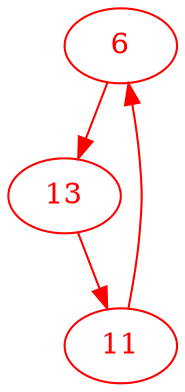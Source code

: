 digraph g{
node [color = red, fontcolor=red]; 6 11 13 ;
6 -> 13 [color=red] ;
11 -> 6 [color=red] ;
13 -> 11 [color=red] ;
}